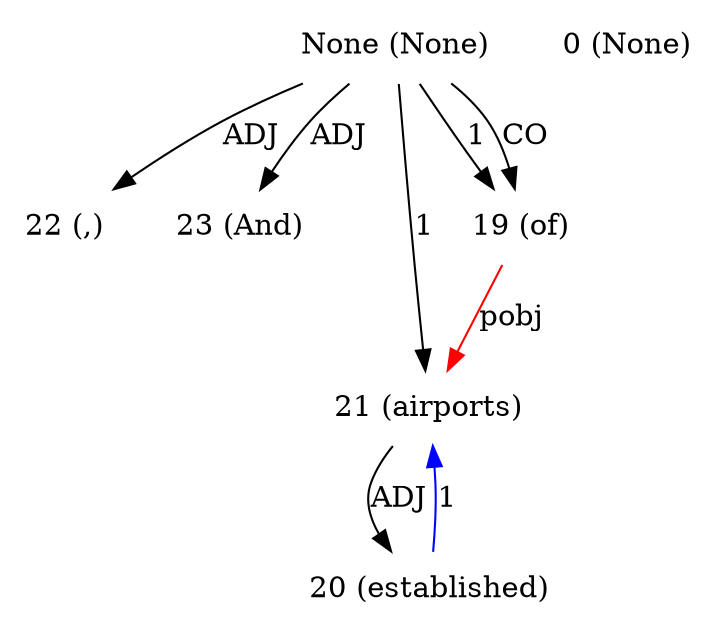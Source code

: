 digraph G{
edge [dir=forward]
node [shape=plaintext]

None [label="None (None)"]
None -> 22 [label="ADJ"]
None -> 23 [label="ADJ"]
None [label="None (None)"]
None -> 21 [label="1"]
None [label="None (None)"]
None -> 19 [label="1"]
None [label="None (None)"]
None -> 19 [label="CO"]
0 [label="0 (None)"]
19 [label="19 (of)"]
20 [label="20 (established)"]
20 -> 21 [label="1", color="blue"]
21 [label="21 (airports)"]
19 -> 21 [label="pobj", color="red"]
21 -> 20 [label="ADJ"]
22 [label="22 (,)"]
23 [label="23 (And)"]
}
